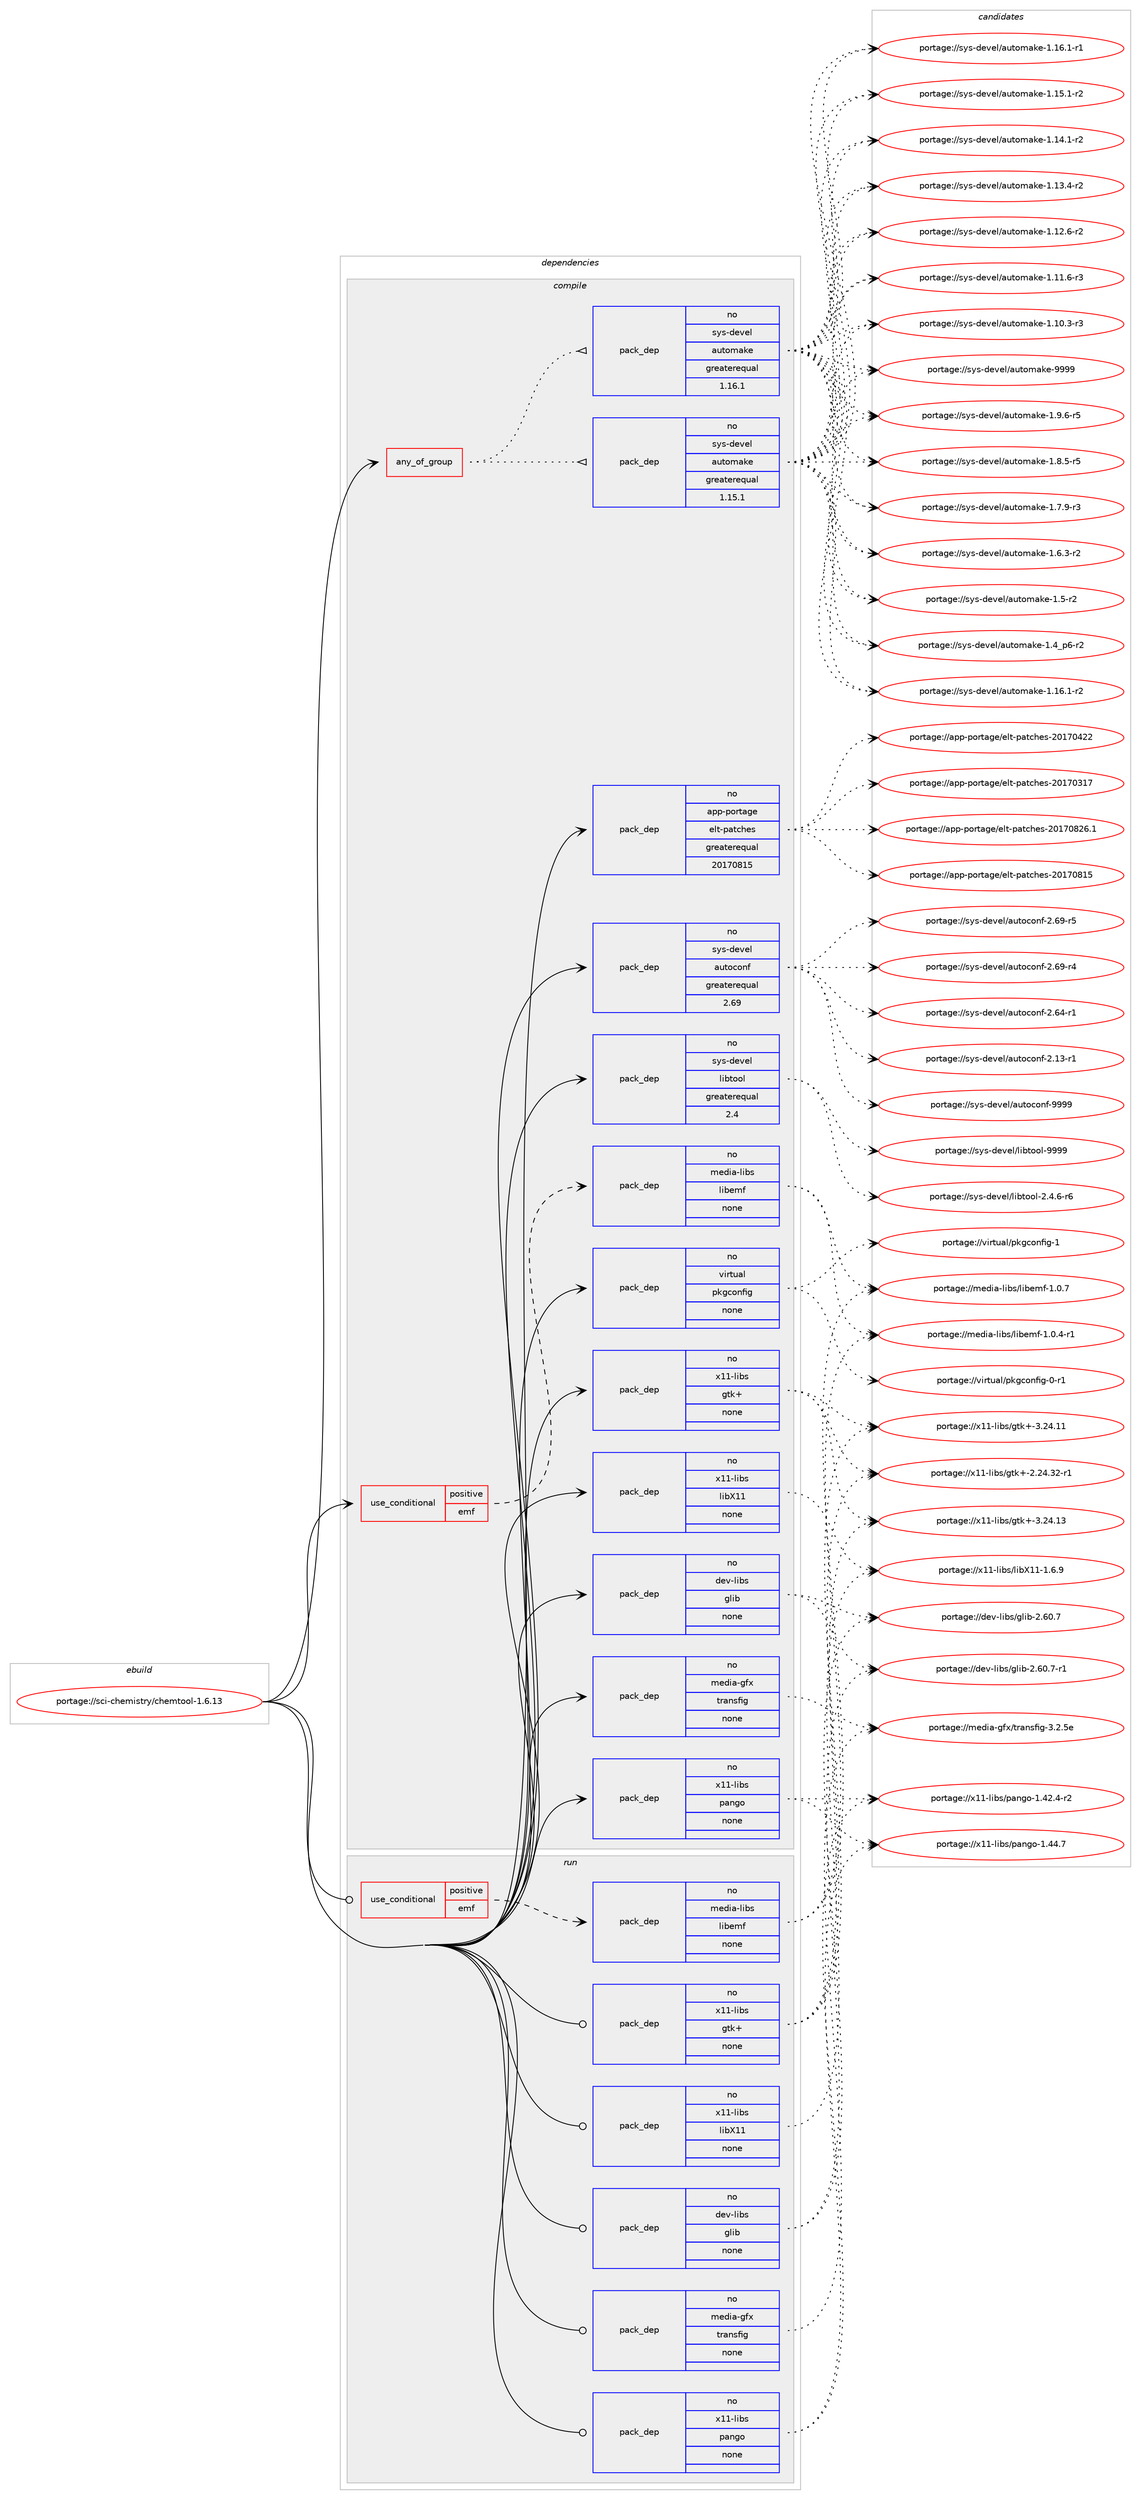 digraph prolog {

# *************
# Graph options
# *************

newrank=true;
concentrate=true;
compound=true;
graph [rankdir=LR,fontname=Helvetica,fontsize=10,ranksep=1.5];#, ranksep=2.5, nodesep=0.2];
edge  [arrowhead=vee];
node  [fontname=Helvetica,fontsize=10];

# **********
# The ebuild
# **********

subgraph cluster_leftcol {
color=gray;
rank=same;
label=<<i>ebuild</i>>;
id [label="portage://sci-chemistry/chemtool-1.6.13", color=red, width=4, href="../sci-chemistry/chemtool-1.6.13.svg"];
}

# ****************
# The dependencies
# ****************

subgraph cluster_midcol {
color=gray;
label=<<i>dependencies</i>>;
subgraph cluster_compile {
fillcolor="#eeeeee";
style=filled;
label=<<i>compile</i>>;
subgraph any1601 {
dependency99434 [label=<<TABLE BORDER="0" CELLBORDER="1" CELLSPACING="0" CELLPADDING="4"><TR><TD CELLPADDING="10">any_of_group</TD></TR></TABLE>>, shape=none, color=red];subgraph pack77619 {
dependency99435 [label=<<TABLE BORDER="0" CELLBORDER="1" CELLSPACING="0" CELLPADDING="4" WIDTH="220"><TR><TD ROWSPAN="6" CELLPADDING="30">pack_dep</TD></TR><TR><TD WIDTH="110">no</TD></TR><TR><TD>sys-devel</TD></TR><TR><TD>automake</TD></TR><TR><TD>greaterequal</TD></TR><TR><TD>1.16.1</TD></TR></TABLE>>, shape=none, color=blue];
}
dependency99434:e -> dependency99435:w [weight=20,style="dotted",arrowhead="oinv"];
subgraph pack77620 {
dependency99436 [label=<<TABLE BORDER="0" CELLBORDER="1" CELLSPACING="0" CELLPADDING="4" WIDTH="220"><TR><TD ROWSPAN="6" CELLPADDING="30">pack_dep</TD></TR><TR><TD WIDTH="110">no</TD></TR><TR><TD>sys-devel</TD></TR><TR><TD>automake</TD></TR><TR><TD>greaterequal</TD></TR><TR><TD>1.15.1</TD></TR></TABLE>>, shape=none, color=blue];
}
dependency99434:e -> dependency99436:w [weight=20,style="dotted",arrowhead="oinv"];
}
id:e -> dependency99434:w [weight=20,style="solid",arrowhead="vee"];
subgraph cond20128 {
dependency99437 [label=<<TABLE BORDER="0" CELLBORDER="1" CELLSPACING="0" CELLPADDING="4"><TR><TD ROWSPAN="3" CELLPADDING="10">use_conditional</TD></TR><TR><TD>positive</TD></TR><TR><TD>emf</TD></TR></TABLE>>, shape=none, color=red];
subgraph pack77621 {
dependency99438 [label=<<TABLE BORDER="0" CELLBORDER="1" CELLSPACING="0" CELLPADDING="4" WIDTH="220"><TR><TD ROWSPAN="6" CELLPADDING="30">pack_dep</TD></TR><TR><TD WIDTH="110">no</TD></TR><TR><TD>media-libs</TD></TR><TR><TD>libemf</TD></TR><TR><TD>none</TD></TR><TR><TD></TD></TR></TABLE>>, shape=none, color=blue];
}
dependency99437:e -> dependency99438:w [weight=20,style="dashed",arrowhead="vee"];
}
id:e -> dependency99437:w [weight=20,style="solid",arrowhead="vee"];
subgraph pack77622 {
dependency99439 [label=<<TABLE BORDER="0" CELLBORDER="1" CELLSPACING="0" CELLPADDING="4" WIDTH="220"><TR><TD ROWSPAN="6" CELLPADDING="30">pack_dep</TD></TR><TR><TD WIDTH="110">no</TD></TR><TR><TD>app-portage</TD></TR><TR><TD>elt-patches</TD></TR><TR><TD>greaterequal</TD></TR><TR><TD>20170815</TD></TR></TABLE>>, shape=none, color=blue];
}
id:e -> dependency99439:w [weight=20,style="solid",arrowhead="vee"];
subgraph pack77623 {
dependency99440 [label=<<TABLE BORDER="0" CELLBORDER="1" CELLSPACING="0" CELLPADDING="4" WIDTH="220"><TR><TD ROWSPAN="6" CELLPADDING="30">pack_dep</TD></TR><TR><TD WIDTH="110">no</TD></TR><TR><TD>dev-libs</TD></TR><TR><TD>glib</TD></TR><TR><TD>none</TD></TR><TR><TD></TD></TR></TABLE>>, shape=none, color=blue];
}
id:e -> dependency99440:w [weight=20,style="solid",arrowhead="vee"];
subgraph pack77624 {
dependency99441 [label=<<TABLE BORDER="0" CELLBORDER="1" CELLSPACING="0" CELLPADDING="4" WIDTH="220"><TR><TD ROWSPAN="6" CELLPADDING="30">pack_dep</TD></TR><TR><TD WIDTH="110">no</TD></TR><TR><TD>media-gfx</TD></TR><TR><TD>transfig</TD></TR><TR><TD>none</TD></TR><TR><TD></TD></TR></TABLE>>, shape=none, color=blue];
}
id:e -> dependency99441:w [weight=20,style="solid",arrowhead="vee"];
subgraph pack77625 {
dependency99442 [label=<<TABLE BORDER="0" CELLBORDER="1" CELLSPACING="0" CELLPADDING="4" WIDTH="220"><TR><TD ROWSPAN="6" CELLPADDING="30">pack_dep</TD></TR><TR><TD WIDTH="110">no</TD></TR><TR><TD>sys-devel</TD></TR><TR><TD>autoconf</TD></TR><TR><TD>greaterequal</TD></TR><TR><TD>2.69</TD></TR></TABLE>>, shape=none, color=blue];
}
id:e -> dependency99442:w [weight=20,style="solid",arrowhead="vee"];
subgraph pack77626 {
dependency99443 [label=<<TABLE BORDER="0" CELLBORDER="1" CELLSPACING="0" CELLPADDING="4" WIDTH="220"><TR><TD ROWSPAN="6" CELLPADDING="30">pack_dep</TD></TR><TR><TD WIDTH="110">no</TD></TR><TR><TD>sys-devel</TD></TR><TR><TD>libtool</TD></TR><TR><TD>greaterequal</TD></TR><TR><TD>2.4</TD></TR></TABLE>>, shape=none, color=blue];
}
id:e -> dependency99443:w [weight=20,style="solid",arrowhead="vee"];
subgraph pack77627 {
dependency99444 [label=<<TABLE BORDER="0" CELLBORDER="1" CELLSPACING="0" CELLPADDING="4" WIDTH="220"><TR><TD ROWSPAN="6" CELLPADDING="30">pack_dep</TD></TR><TR><TD WIDTH="110">no</TD></TR><TR><TD>virtual</TD></TR><TR><TD>pkgconfig</TD></TR><TR><TD>none</TD></TR><TR><TD></TD></TR></TABLE>>, shape=none, color=blue];
}
id:e -> dependency99444:w [weight=20,style="solid",arrowhead="vee"];
subgraph pack77628 {
dependency99445 [label=<<TABLE BORDER="0" CELLBORDER="1" CELLSPACING="0" CELLPADDING="4" WIDTH="220"><TR><TD ROWSPAN="6" CELLPADDING="30">pack_dep</TD></TR><TR><TD WIDTH="110">no</TD></TR><TR><TD>x11-libs</TD></TR><TR><TD>gtk+</TD></TR><TR><TD>none</TD></TR><TR><TD></TD></TR></TABLE>>, shape=none, color=blue];
}
id:e -> dependency99445:w [weight=20,style="solid",arrowhead="vee"];
subgraph pack77629 {
dependency99446 [label=<<TABLE BORDER="0" CELLBORDER="1" CELLSPACING="0" CELLPADDING="4" WIDTH="220"><TR><TD ROWSPAN="6" CELLPADDING="30">pack_dep</TD></TR><TR><TD WIDTH="110">no</TD></TR><TR><TD>x11-libs</TD></TR><TR><TD>libX11</TD></TR><TR><TD>none</TD></TR><TR><TD></TD></TR></TABLE>>, shape=none, color=blue];
}
id:e -> dependency99446:w [weight=20,style="solid",arrowhead="vee"];
subgraph pack77630 {
dependency99447 [label=<<TABLE BORDER="0" CELLBORDER="1" CELLSPACING="0" CELLPADDING="4" WIDTH="220"><TR><TD ROWSPAN="6" CELLPADDING="30">pack_dep</TD></TR><TR><TD WIDTH="110">no</TD></TR><TR><TD>x11-libs</TD></TR><TR><TD>pango</TD></TR><TR><TD>none</TD></TR><TR><TD></TD></TR></TABLE>>, shape=none, color=blue];
}
id:e -> dependency99447:w [weight=20,style="solid",arrowhead="vee"];
}
subgraph cluster_compileandrun {
fillcolor="#eeeeee";
style=filled;
label=<<i>compile and run</i>>;
}
subgraph cluster_run {
fillcolor="#eeeeee";
style=filled;
label=<<i>run</i>>;
subgraph cond20129 {
dependency99448 [label=<<TABLE BORDER="0" CELLBORDER="1" CELLSPACING="0" CELLPADDING="4"><TR><TD ROWSPAN="3" CELLPADDING="10">use_conditional</TD></TR><TR><TD>positive</TD></TR><TR><TD>emf</TD></TR></TABLE>>, shape=none, color=red];
subgraph pack77631 {
dependency99449 [label=<<TABLE BORDER="0" CELLBORDER="1" CELLSPACING="0" CELLPADDING="4" WIDTH="220"><TR><TD ROWSPAN="6" CELLPADDING="30">pack_dep</TD></TR><TR><TD WIDTH="110">no</TD></TR><TR><TD>media-libs</TD></TR><TR><TD>libemf</TD></TR><TR><TD>none</TD></TR><TR><TD></TD></TR></TABLE>>, shape=none, color=blue];
}
dependency99448:e -> dependency99449:w [weight=20,style="dashed",arrowhead="vee"];
}
id:e -> dependency99448:w [weight=20,style="solid",arrowhead="odot"];
subgraph pack77632 {
dependency99450 [label=<<TABLE BORDER="0" CELLBORDER="1" CELLSPACING="0" CELLPADDING="4" WIDTH="220"><TR><TD ROWSPAN="6" CELLPADDING="30">pack_dep</TD></TR><TR><TD WIDTH="110">no</TD></TR><TR><TD>dev-libs</TD></TR><TR><TD>glib</TD></TR><TR><TD>none</TD></TR><TR><TD></TD></TR></TABLE>>, shape=none, color=blue];
}
id:e -> dependency99450:w [weight=20,style="solid",arrowhead="odot"];
subgraph pack77633 {
dependency99451 [label=<<TABLE BORDER="0" CELLBORDER="1" CELLSPACING="0" CELLPADDING="4" WIDTH="220"><TR><TD ROWSPAN="6" CELLPADDING="30">pack_dep</TD></TR><TR><TD WIDTH="110">no</TD></TR><TR><TD>media-gfx</TD></TR><TR><TD>transfig</TD></TR><TR><TD>none</TD></TR><TR><TD></TD></TR></TABLE>>, shape=none, color=blue];
}
id:e -> dependency99451:w [weight=20,style="solid",arrowhead="odot"];
subgraph pack77634 {
dependency99452 [label=<<TABLE BORDER="0" CELLBORDER="1" CELLSPACING="0" CELLPADDING="4" WIDTH="220"><TR><TD ROWSPAN="6" CELLPADDING="30">pack_dep</TD></TR><TR><TD WIDTH="110">no</TD></TR><TR><TD>x11-libs</TD></TR><TR><TD>gtk+</TD></TR><TR><TD>none</TD></TR><TR><TD></TD></TR></TABLE>>, shape=none, color=blue];
}
id:e -> dependency99452:w [weight=20,style="solid",arrowhead="odot"];
subgraph pack77635 {
dependency99453 [label=<<TABLE BORDER="0" CELLBORDER="1" CELLSPACING="0" CELLPADDING="4" WIDTH="220"><TR><TD ROWSPAN="6" CELLPADDING="30">pack_dep</TD></TR><TR><TD WIDTH="110">no</TD></TR><TR><TD>x11-libs</TD></TR><TR><TD>libX11</TD></TR><TR><TD>none</TD></TR><TR><TD></TD></TR></TABLE>>, shape=none, color=blue];
}
id:e -> dependency99453:w [weight=20,style="solid",arrowhead="odot"];
subgraph pack77636 {
dependency99454 [label=<<TABLE BORDER="0" CELLBORDER="1" CELLSPACING="0" CELLPADDING="4" WIDTH="220"><TR><TD ROWSPAN="6" CELLPADDING="30">pack_dep</TD></TR><TR><TD WIDTH="110">no</TD></TR><TR><TD>x11-libs</TD></TR><TR><TD>pango</TD></TR><TR><TD>none</TD></TR><TR><TD></TD></TR></TABLE>>, shape=none, color=blue];
}
id:e -> dependency99454:w [weight=20,style="solid",arrowhead="odot"];
}
}

# **************
# The candidates
# **************

subgraph cluster_choices {
rank=same;
color=gray;
label=<<i>candidates</i>>;

subgraph choice77619 {
color=black;
nodesep=1;
choice115121115451001011181011084797117116111109971071014557575757 [label="portage://sys-devel/automake-9999", color=red, width=4,href="../sys-devel/automake-9999.svg"];
choice115121115451001011181011084797117116111109971071014549465746544511453 [label="portage://sys-devel/automake-1.9.6-r5", color=red, width=4,href="../sys-devel/automake-1.9.6-r5.svg"];
choice115121115451001011181011084797117116111109971071014549465646534511453 [label="portage://sys-devel/automake-1.8.5-r5", color=red, width=4,href="../sys-devel/automake-1.8.5-r5.svg"];
choice115121115451001011181011084797117116111109971071014549465546574511451 [label="portage://sys-devel/automake-1.7.9-r3", color=red, width=4,href="../sys-devel/automake-1.7.9-r3.svg"];
choice115121115451001011181011084797117116111109971071014549465446514511450 [label="portage://sys-devel/automake-1.6.3-r2", color=red, width=4,href="../sys-devel/automake-1.6.3-r2.svg"];
choice11512111545100101118101108479711711611110997107101454946534511450 [label="portage://sys-devel/automake-1.5-r2", color=red, width=4,href="../sys-devel/automake-1.5-r2.svg"];
choice115121115451001011181011084797117116111109971071014549465295112544511450 [label="portage://sys-devel/automake-1.4_p6-r2", color=red, width=4,href="../sys-devel/automake-1.4_p6-r2.svg"];
choice11512111545100101118101108479711711611110997107101454946495446494511450 [label="portage://sys-devel/automake-1.16.1-r2", color=red, width=4,href="../sys-devel/automake-1.16.1-r2.svg"];
choice11512111545100101118101108479711711611110997107101454946495446494511449 [label="portage://sys-devel/automake-1.16.1-r1", color=red, width=4,href="../sys-devel/automake-1.16.1-r1.svg"];
choice11512111545100101118101108479711711611110997107101454946495346494511450 [label="portage://sys-devel/automake-1.15.1-r2", color=red, width=4,href="../sys-devel/automake-1.15.1-r2.svg"];
choice11512111545100101118101108479711711611110997107101454946495246494511450 [label="portage://sys-devel/automake-1.14.1-r2", color=red, width=4,href="../sys-devel/automake-1.14.1-r2.svg"];
choice11512111545100101118101108479711711611110997107101454946495146524511450 [label="portage://sys-devel/automake-1.13.4-r2", color=red, width=4,href="../sys-devel/automake-1.13.4-r2.svg"];
choice11512111545100101118101108479711711611110997107101454946495046544511450 [label="portage://sys-devel/automake-1.12.6-r2", color=red, width=4,href="../sys-devel/automake-1.12.6-r2.svg"];
choice11512111545100101118101108479711711611110997107101454946494946544511451 [label="portage://sys-devel/automake-1.11.6-r3", color=red, width=4,href="../sys-devel/automake-1.11.6-r3.svg"];
choice11512111545100101118101108479711711611110997107101454946494846514511451 [label="portage://sys-devel/automake-1.10.3-r3", color=red, width=4,href="../sys-devel/automake-1.10.3-r3.svg"];
dependency99435:e -> choice115121115451001011181011084797117116111109971071014557575757:w [style=dotted,weight="100"];
dependency99435:e -> choice115121115451001011181011084797117116111109971071014549465746544511453:w [style=dotted,weight="100"];
dependency99435:e -> choice115121115451001011181011084797117116111109971071014549465646534511453:w [style=dotted,weight="100"];
dependency99435:e -> choice115121115451001011181011084797117116111109971071014549465546574511451:w [style=dotted,weight="100"];
dependency99435:e -> choice115121115451001011181011084797117116111109971071014549465446514511450:w [style=dotted,weight="100"];
dependency99435:e -> choice11512111545100101118101108479711711611110997107101454946534511450:w [style=dotted,weight="100"];
dependency99435:e -> choice115121115451001011181011084797117116111109971071014549465295112544511450:w [style=dotted,weight="100"];
dependency99435:e -> choice11512111545100101118101108479711711611110997107101454946495446494511450:w [style=dotted,weight="100"];
dependency99435:e -> choice11512111545100101118101108479711711611110997107101454946495446494511449:w [style=dotted,weight="100"];
dependency99435:e -> choice11512111545100101118101108479711711611110997107101454946495346494511450:w [style=dotted,weight="100"];
dependency99435:e -> choice11512111545100101118101108479711711611110997107101454946495246494511450:w [style=dotted,weight="100"];
dependency99435:e -> choice11512111545100101118101108479711711611110997107101454946495146524511450:w [style=dotted,weight="100"];
dependency99435:e -> choice11512111545100101118101108479711711611110997107101454946495046544511450:w [style=dotted,weight="100"];
dependency99435:e -> choice11512111545100101118101108479711711611110997107101454946494946544511451:w [style=dotted,weight="100"];
dependency99435:e -> choice11512111545100101118101108479711711611110997107101454946494846514511451:w [style=dotted,weight="100"];
}
subgraph choice77620 {
color=black;
nodesep=1;
choice115121115451001011181011084797117116111109971071014557575757 [label="portage://sys-devel/automake-9999", color=red, width=4,href="../sys-devel/automake-9999.svg"];
choice115121115451001011181011084797117116111109971071014549465746544511453 [label="portage://sys-devel/automake-1.9.6-r5", color=red, width=4,href="../sys-devel/automake-1.9.6-r5.svg"];
choice115121115451001011181011084797117116111109971071014549465646534511453 [label="portage://sys-devel/automake-1.8.5-r5", color=red, width=4,href="../sys-devel/automake-1.8.5-r5.svg"];
choice115121115451001011181011084797117116111109971071014549465546574511451 [label="portage://sys-devel/automake-1.7.9-r3", color=red, width=4,href="../sys-devel/automake-1.7.9-r3.svg"];
choice115121115451001011181011084797117116111109971071014549465446514511450 [label="portage://sys-devel/automake-1.6.3-r2", color=red, width=4,href="../sys-devel/automake-1.6.3-r2.svg"];
choice11512111545100101118101108479711711611110997107101454946534511450 [label="portage://sys-devel/automake-1.5-r2", color=red, width=4,href="../sys-devel/automake-1.5-r2.svg"];
choice115121115451001011181011084797117116111109971071014549465295112544511450 [label="portage://sys-devel/automake-1.4_p6-r2", color=red, width=4,href="../sys-devel/automake-1.4_p6-r2.svg"];
choice11512111545100101118101108479711711611110997107101454946495446494511450 [label="portage://sys-devel/automake-1.16.1-r2", color=red, width=4,href="../sys-devel/automake-1.16.1-r2.svg"];
choice11512111545100101118101108479711711611110997107101454946495446494511449 [label="portage://sys-devel/automake-1.16.1-r1", color=red, width=4,href="../sys-devel/automake-1.16.1-r1.svg"];
choice11512111545100101118101108479711711611110997107101454946495346494511450 [label="portage://sys-devel/automake-1.15.1-r2", color=red, width=4,href="../sys-devel/automake-1.15.1-r2.svg"];
choice11512111545100101118101108479711711611110997107101454946495246494511450 [label="portage://sys-devel/automake-1.14.1-r2", color=red, width=4,href="../sys-devel/automake-1.14.1-r2.svg"];
choice11512111545100101118101108479711711611110997107101454946495146524511450 [label="portage://sys-devel/automake-1.13.4-r2", color=red, width=4,href="../sys-devel/automake-1.13.4-r2.svg"];
choice11512111545100101118101108479711711611110997107101454946495046544511450 [label="portage://sys-devel/automake-1.12.6-r2", color=red, width=4,href="../sys-devel/automake-1.12.6-r2.svg"];
choice11512111545100101118101108479711711611110997107101454946494946544511451 [label="portage://sys-devel/automake-1.11.6-r3", color=red, width=4,href="../sys-devel/automake-1.11.6-r3.svg"];
choice11512111545100101118101108479711711611110997107101454946494846514511451 [label="portage://sys-devel/automake-1.10.3-r3", color=red, width=4,href="../sys-devel/automake-1.10.3-r3.svg"];
dependency99436:e -> choice115121115451001011181011084797117116111109971071014557575757:w [style=dotted,weight="100"];
dependency99436:e -> choice115121115451001011181011084797117116111109971071014549465746544511453:w [style=dotted,weight="100"];
dependency99436:e -> choice115121115451001011181011084797117116111109971071014549465646534511453:w [style=dotted,weight="100"];
dependency99436:e -> choice115121115451001011181011084797117116111109971071014549465546574511451:w [style=dotted,weight="100"];
dependency99436:e -> choice115121115451001011181011084797117116111109971071014549465446514511450:w [style=dotted,weight="100"];
dependency99436:e -> choice11512111545100101118101108479711711611110997107101454946534511450:w [style=dotted,weight="100"];
dependency99436:e -> choice115121115451001011181011084797117116111109971071014549465295112544511450:w [style=dotted,weight="100"];
dependency99436:e -> choice11512111545100101118101108479711711611110997107101454946495446494511450:w [style=dotted,weight="100"];
dependency99436:e -> choice11512111545100101118101108479711711611110997107101454946495446494511449:w [style=dotted,weight="100"];
dependency99436:e -> choice11512111545100101118101108479711711611110997107101454946495346494511450:w [style=dotted,weight="100"];
dependency99436:e -> choice11512111545100101118101108479711711611110997107101454946495246494511450:w [style=dotted,weight="100"];
dependency99436:e -> choice11512111545100101118101108479711711611110997107101454946495146524511450:w [style=dotted,weight="100"];
dependency99436:e -> choice11512111545100101118101108479711711611110997107101454946495046544511450:w [style=dotted,weight="100"];
dependency99436:e -> choice11512111545100101118101108479711711611110997107101454946494946544511451:w [style=dotted,weight="100"];
dependency99436:e -> choice11512111545100101118101108479711711611110997107101454946494846514511451:w [style=dotted,weight="100"];
}
subgraph choice77621 {
color=black;
nodesep=1;
choice1091011001059745108105981154710810598101109102454946484655 [label="portage://media-libs/libemf-1.0.7", color=red, width=4,href="../media-libs/libemf-1.0.7.svg"];
choice10910110010597451081059811547108105981011091024549464846524511449 [label="portage://media-libs/libemf-1.0.4-r1", color=red, width=4,href="../media-libs/libemf-1.0.4-r1.svg"];
dependency99438:e -> choice1091011001059745108105981154710810598101109102454946484655:w [style=dotted,weight="100"];
dependency99438:e -> choice10910110010597451081059811547108105981011091024549464846524511449:w [style=dotted,weight="100"];
}
subgraph choice77622 {
color=black;
nodesep=1;
choice971121124511211111411697103101471011081164511297116991041011154550484955485650544649 [label="portage://app-portage/elt-patches-20170826.1", color=red, width=4,href="../app-portage/elt-patches-20170826.1.svg"];
choice97112112451121111141169710310147101108116451129711699104101115455048495548564953 [label="portage://app-portage/elt-patches-20170815", color=red, width=4,href="../app-portage/elt-patches-20170815.svg"];
choice97112112451121111141169710310147101108116451129711699104101115455048495548525050 [label="portage://app-portage/elt-patches-20170422", color=red, width=4,href="../app-portage/elt-patches-20170422.svg"];
choice97112112451121111141169710310147101108116451129711699104101115455048495548514955 [label="portage://app-portage/elt-patches-20170317", color=red, width=4,href="../app-portage/elt-patches-20170317.svg"];
dependency99439:e -> choice971121124511211111411697103101471011081164511297116991041011154550484955485650544649:w [style=dotted,weight="100"];
dependency99439:e -> choice97112112451121111141169710310147101108116451129711699104101115455048495548564953:w [style=dotted,weight="100"];
dependency99439:e -> choice97112112451121111141169710310147101108116451129711699104101115455048495548525050:w [style=dotted,weight="100"];
dependency99439:e -> choice97112112451121111141169710310147101108116451129711699104101115455048495548514955:w [style=dotted,weight="100"];
}
subgraph choice77623 {
color=black;
nodesep=1;
choice10010111845108105981154710310810598455046544846554511449 [label="portage://dev-libs/glib-2.60.7-r1", color=red, width=4,href="../dev-libs/glib-2.60.7-r1.svg"];
choice1001011184510810598115471031081059845504654484655 [label="portage://dev-libs/glib-2.60.7", color=red, width=4,href="../dev-libs/glib-2.60.7.svg"];
dependency99440:e -> choice10010111845108105981154710310810598455046544846554511449:w [style=dotted,weight="100"];
dependency99440:e -> choice1001011184510810598115471031081059845504654484655:w [style=dotted,weight="100"];
}
subgraph choice77624 {
color=black;
nodesep=1;
choice10910110010597451031021204711611497110115102105103455146504653101 [label="portage://media-gfx/transfig-3.2.5e", color=red, width=4,href="../media-gfx/transfig-3.2.5e.svg"];
dependency99441:e -> choice10910110010597451031021204711611497110115102105103455146504653101:w [style=dotted,weight="100"];
}
subgraph choice77625 {
color=black;
nodesep=1;
choice115121115451001011181011084797117116111991111101024557575757 [label="portage://sys-devel/autoconf-9999", color=red, width=4,href="../sys-devel/autoconf-9999.svg"];
choice1151211154510010111810110847971171161119911111010245504654574511453 [label="portage://sys-devel/autoconf-2.69-r5", color=red, width=4,href="../sys-devel/autoconf-2.69-r5.svg"];
choice1151211154510010111810110847971171161119911111010245504654574511452 [label="portage://sys-devel/autoconf-2.69-r4", color=red, width=4,href="../sys-devel/autoconf-2.69-r4.svg"];
choice1151211154510010111810110847971171161119911111010245504654524511449 [label="portage://sys-devel/autoconf-2.64-r1", color=red, width=4,href="../sys-devel/autoconf-2.64-r1.svg"];
choice1151211154510010111810110847971171161119911111010245504649514511449 [label="portage://sys-devel/autoconf-2.13-r1", color=red, width=4,href="../sys-devel/autoconf-2.13-r1.svg"];
dependency99442:e -> choice115121115451001011181011084797117116111991111101024557575757:w [style=dotted,weight="100"];
dependency99442:e -> choice1151211154510010111810110847971171161119911111010245504654574511453:w [style=dotted,weight="100"];
dependency99442:e -> choice1151211154510010111810110847971171161119911111010245504654574511452:w [style=dotted,weight="100"];
dependency99442:e -> choice1151211154510010111810110847971171161119911111010245504654524511449:w [style=dotted,weight="100"];
dependency99442:e -> choice1151211154510010111810110847971171161119911111010245504649514511449:w [style=dotted,weight="100"];
}
subgraph choice77626 {
color=black;
nodesep=1;
choice1151211154510010111810110847108105981161111111084557575757 [label="portage://sys-devel/libtool-9999", color=red, width=4,href="../sys-devel/libtool-9999.svg"];
choice1151211154510010111810110847108105981161111111084550465246544511454 [label="portage://sys-devel/libtool-2.4.6-r6", color=red, width=4,href="../sys-devel/libtool-2.4.6-r6.svg"];
dependency99443:e -> choice1151211154510010111810110847108105981161111111084557575757:w [style=dotted,weight="100"];
dependency99443:e -> choice1151211154510010111810110847108105981161111111084550465246544511454:w [style=dotted,weight="100"];
}
subgraph choice77627 {
color=black;
nodesep=1;
choice1181051141161179710847112107103991111101021051034549 [label="portage://virtual/pkgconfig-1", color=red, width=4,href="../virtual/pkgconfig-1.svg"];
choice11810511411611797108471121071039911111010210510345484511449 [label="portage://virtual/pkgconfig-0-r1", color=red, width=4,href="../virtual/pkgconfig-0-r1.svg"];
dependency99444:e -> choice1181051141161179710847112107103991111101021051034549:w [style=dotted,weight="100"];
dependency99444:e -> choice11810511411611797108471121071039911111010210510345484511449:w [style=dotted,weight="100"];
}
subgraph choice77628 {
color=black;
nodesep=1;
choice1204949451081059811547103116107434551465052464951 [label="portage://x11-libs/gtk+-3.24.13", color=red, width=4,href="../x11-libs/gtk+-3.24.13.svg"];
choice1204949451081059811547103116107434551465052464949 [label="portage://x11-libs/gtk+-3.24.11", color=red, width=4,href="../x11-libs/gtk+-3.24.11.svg"];
choice12049494510810598115471031161074345504650524651504511449 [label="portage://x11-libs/gtk+-2.24.32-r1", color=red, width=4,href="../x11-libs/gtk+-2.24.32-r1.svg"];
dependency99445:e -> choice1204949451081059811547103116107434551465052464951:w [style=dotted,weight="100"];
dependency99445:e -> choice1204949451081059811547103116107434551465052464949:w [style=dotted,weight="100"];
dependency99445:e -> choice12049494510810598115471031161074345504650524651504511449:w [style=dotted,weight="100"];
}
subgraph choice77629 {
color=black;
nodesep=1;
choice120494945108105981154710810598884949454946544657 [label="portage://x11-libs/libX11-1.6.9", color=red, width=4,href="../x11-libs/libX11-1.6.9.svg"];
dependency99446:e -> choice120494945108105981154710810598884949454946544657:w [style=dotted,weight="100"];
}
subgraph choice77630 {
color=black;
nodesep=1;
choice12049494510810598115471129711010311145494652524655 [label="portage://x11-libs/pango-1.44.7", color=red, width=4,href="../x11-libs/pango-1.44.7.svg"];
choice120494945108105981154711297110103111454946525046524511450 [label="portage://x11-libs/pango-1.42.4-r2", color=red, width=4,href="../x11-libs/pango-1.42.4-r2.svg"];
dependency99447:e -> choice12049494510810598115471129711010311145494652524655:w [style=dotted,weight="100"];
dependency99447:e -> choice120494945108105981154711297110103111454946525046524511450:w [style=dotted,weight="100"];
}
subgraph choice77631 {
color=black;
nodesep=1;
choice1091011001059745108105981154710810598101109102454946484655 [label="portage://media-libs/libemf-1.0.7", color=red, width=4,href="../media-libs/libemf-1.0.7.svg"];
choice10910110010597451081059811547108105981011091024549464846524511449 [label="portage://media-libs/libemf-1.0.4-r1", color=red, width=4,href="../media-libs/libemf-1.0.4-r1.svg"];
dependency99449:e -> choice1091011001059745108105981154710810598101109102454946484655:w [style=dotted,weight="100"];
dependency99449:e -> choice10910110010597451081059811547108105981011091024549464846524511449:w [style=dotted,weight="100"];
}
subgraph choice77632 {
color=black;
nodesep=1;
choice10010111845108105981154710310810598455046544846554511449 [label="portage://dev-libs/glib-2.60.7-r1", color=red, width=4,href="../dev-libs/glib-2.60.7-r1.svg"];
choice1001011184510810598115471031081059845504654484655 [label="portage://dev-libs/glib-2.60.7", color=red, width=4,href="../dev-libs/glib-2.60.7.svg"];
dependency99450:e -> choice10010111845108105981154710310810598455046544846554511449:w [style=dotted,weight="100"];
dependency99450:e -> choice1001011184510810598115471031081059845504654484655:w [style=dotted,weight="100"];
}
subgraph choice77633 {
color=black;
nodesep=1;
choice10910110010597451031021204711611497110115102105103455146504653101 [label="portage://media-gfx/transfig-3.2.5e", color=red, width=4,href="../media-gfx/transfig-3.2.5e.svg"];
dependency99451:e -> choice10910110010597451031021204711611497110115102105103455146504653101:w [style=dotted,weight="100"];
}
subgraph choice77634 {
color=black;
nodesep=1;
choice1204949451081059811547103116107434551465052464951 [label="portage://x11-libs/gtk+-3.24.13", color=red, width=4,href="../x11-libs/gtk+-3.24.13.svg"];
choice1204949451081059811547103116107434551465052464949 [label="portage://x11-libs/gtk+-3.24.11", color=red, width=4,href="../x11-libs/gtk+-3.24.11.svg"];
choice12049494510810598115471031161074345504650524651504511449 [label="portage://x11-libs/gtk+-2.24.32-r1", color=red, width=4,href="../x11-libs/gtk+-2.24.32-r1.svg"];
dependency99452:e -> choice1204949451081059811547103116107434551465052464951:w [style=dotted,weight="100"];
dependency99452:e -> choice1204949451081059811547103116107434551465052464949:w [style=dotted,weight="100"];
dependency99452:e -> choice12049494510810598115471031161074345504650524651504511449:w [style=dotted,weight="100"];
}
subgraph choice77635 {
color=black;
nodesep=1;
choice120494945108105981154710810598884949454946544657 [label="portage://x11-libs/libX11-1.6.9", color=red, width=4,href="../x11-libs/libX11-1.6.9.svg"];
dependency99453:e -> choice120494945108105981154710810598884949454946544657:w [style=dotted,weight="100"];
}
subgraph choice77636 {
color=black;
nodesep=1;
choice12049494510810598115471129711010311145494652524655 [label="portage://x11-libs/pango-1.44.7", color=red, width=4,href="../x11-libs/pango-1.44.7.svg"];
choice120494945108105981154711297110103111454946525046524511450 [label="portage://x11-libs/pango-1.42.4-r2", color=red, width=4,href="../x11-libs/pango-1.42.4-r2.svg"];
dependency99454:e -> choice12049494510810598115471129711010311145494652524655:w [style=dotted,weight="100"];
dependency99454:e -> choice120494945108105981154711297110103111454946525046524511450:w [style=dotted,weight="100"];
}
}

}
